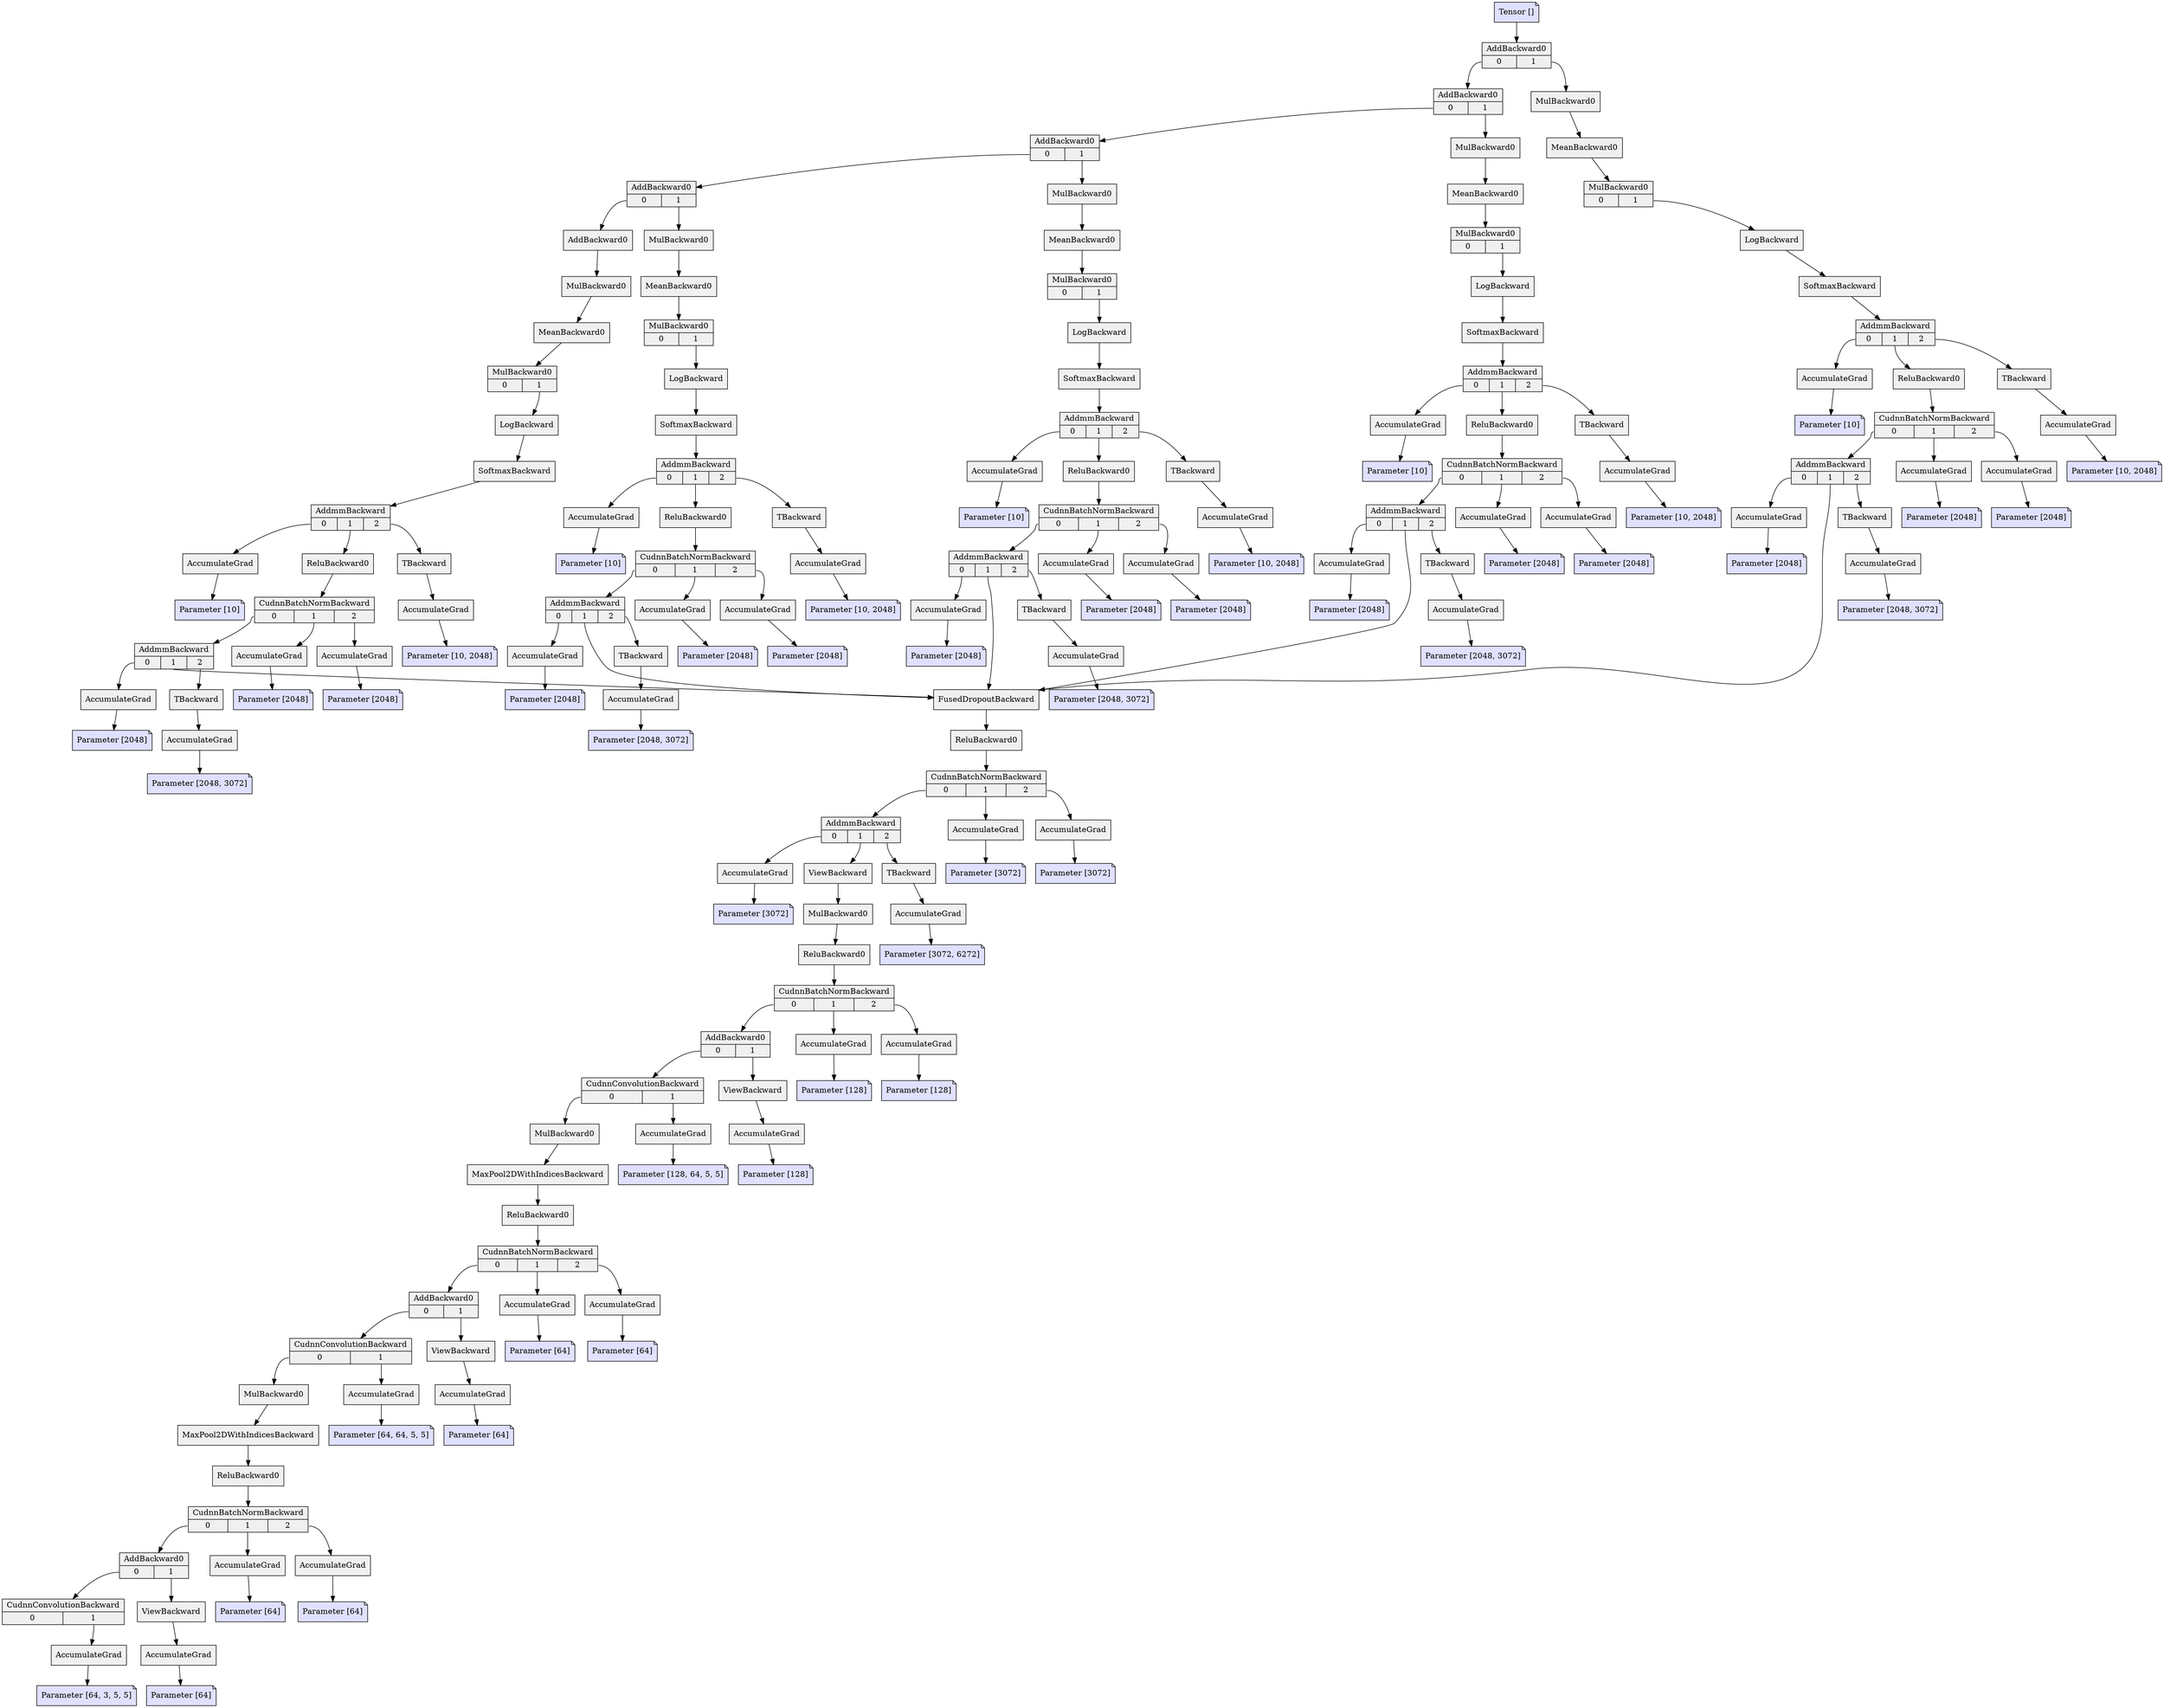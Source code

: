digraph{
  1 [shape=note,style=filled, fillcolor="#e0e0ff",label="Tensor []"]
  2 [shape=record,style=filled, fillcolor="#f0f0f0",label="{ AddBackward0 | { <output0> 0 | <output1> 1 }  }"]
  3 [shape=record,style=filled, fillcolor="#f0f0f0",label="{ AddBackward0 | { <output0> 0 | <output1> 1 }  }"]
  4 [shape=record,style=filled, fillcolor="#f0f0f0",label="{ AddBackward0 | { <output0> 0 | <output1> 1 }  }"]
  5 [shape=record,style=filled, fillcolor="#f0f0f0",label="{ AddBackward0 | { <output0> 0 | <output1> 1 }  }"]
  6 [shape=record,style=filled, fillcolor="#f0f0f0",label="{ AddBackward0 }"]
  7 [shape=record,style=filled, fillcolor="#f0f0f0",label="{ MulBackward0 }"]
  8 [shape=record,style=filled, fillcolor="#f0f0f0",label="{ MeanBackward0 }"]
  9 [shape=record,style=filled, fillcolor="#f0f0f0",label="{ MulBackward0 | { <output0> 0 | <output1> 1 }  }"]
  10 [shape=record,style=filled, fillcolor="#f0f0f0",label="{ LogBackward }"]
  11 [shape=record,style=filled, fillcolor="#f0f0f0",label="{ SoftmaxBackward }"]
  12 [shape=record,style=filled, fillcolor="#f0f0f0",label="{ AddmmBackward | { <output0> 0 | <output1> 1 | <output2> 2 }  }"]
  13 [shape=record,style=filled, fillcolor="#f0f0f0",label="{ AccumulateGrad }"]
  14 [shape=note,style=filled, fillcolor="#e0e0ff",label="Parameter [10]"]
  15 [shape=record,style=filled, fillcolor="#f0f0f0",label="{ ReluBackward0 }"]
  16 [shape=record,style=filled, fillcolor="#f0f0f0",label="{ CudnnBatchNormBackward | { <output0> 0 | <output1> 1 | <output2> 2 }  }"]
  17 [shape=record,style=filled, fillcolor="#f0f0f0",label="{ AddmmBackward | { <output0> 0 | <output1> 1 | <output2> 2 }  }"]
  18 [shape=record,style=filled, fillcolor="#f0f0f0",label="{ AccumulateGrad }"]
  19 [shape=note,style=filled, fillcolor="#e0e0ff",label="Parameter [2048]"]
  20 [shape=record,style=filled, fillcolor="#f0f0f0",label="{ FusedDropoutBackward }"]
  21 [shape=record,style=filled, fillcolor="#f0f0f0",label="{ ReluBackward0 }"]
  22 [shape=record,style=filled, fillcolor="#f0f0f0",label="{ CudnnBatchNormBackward | { <output0> 0 | <output1> 1 | <output2> 2 }  }"]
  23 [shape=record,style=filled, fillcolor="#f0f0f0",label="{ AddmmBackward | { <output0> 0 | <output1> 1 | <output2> 2 }  }"]
  24 [shape=record,style=filled, fillcolor="#f0f0f0",label="{ AccumulateGrad }"]
  25 [shape=note,style=filled, fillcolor="#e0e0ff",label="Parameter [3072]"]
  26 [shape=record,style=filled, fillcolor="#f0f0f0",label="{ ViewBackward }"]
  27 [shape=record,style=filled, fillcolor="#f0f0f0",label="{ MulBackward0 }"]
  28 [shape=record,style=filled, fillcolor="#f0f0f0",label="{ ReluBackward0 }"]
  29 [shape=record,style=filled, fillcolor="#f0f0f0",label="{ CudnnBatchNormBackward | { <output0> 0 | <output1> 1 | <output2> 2 }  }"]
  30 [shape=record,style=filled, fillcolor="#f0f0f0",label="{ AddBackward0 | { <output0> 0 | <output1> 1 }  }"]
  31 [shape=record,style=filled, fillcolor="#f0f0f0",label="{ CudnnConvolutionBackward | { <output0> 0 | <output1> 1 }  }"]
  32 [shape=record,style=filled, fillcolor="#f0f0f0",label="{ MulBackward0 }"]
  33 [shape=record,style=filled, fillcolor="#f0f0f0",label="{ MaxPool2DWithIndicesBackward }"]
  34 [shape=record,style=filled, fillcolor="#f0f0f0",label="{ ReluBackward0 }"]
  35 [shape=record,style=filled, fillcolor="#f0f0f0",label="{ CudnnBatchNormBackward | { <output0> 0 | <output1> 1 | <output2> 2 }  }"]
  36 [shape=record,style=filled, fillcolor="#f0f0f0",label="{ AddBackward0 | { <output0> 0 | <output1> 1 }  }"]
  37 [shape=record,style=filled, fillcolor="#f0f0f0",label="{ CudnnConvolutionBackward | { <output0> 0 | <output1> 1 }  }"]
  38 [shape=record,style=filled, fillcolor="#f0f0f0",label="{ MulBackward0 }"]
  39 [shape=record,style=filled, fillcolor="#f0f0f0",label="{ MaxPool2DWithIndicesBackward }"]
  40 [shape=record,style=filled, fillcolor="#f0f0f0",label="{ ReluBackward0 }"]
  41 [shape=record,style=filled, fillcolor="#f0f0f0",label="{ CudnnBatchNormBackward | { <output0> 0 | <output1> 1 | <output2> 2 }  }"]
  42 [shape=record,style=filled, fillcolor="#f0f0f0",label="{ AddBackward0 | { <output0> 0 | <output1> 1 }  }"]
  43 [shape=record,style=filled, fillcolor="#f0f0f0",label="{ CudnnConvolutionBackward | { <output0> 0 | <output1> 1 }  }"]
  44 [shape=record,style=filled, fillcolor="#f0f0f0",label="{ AccumulateGrad }"]
  45 [shape=note,style=filled, fillcolor="#e0e0ff",label="Parameter [64, 3, 5, 5]"]
  46 [shape=record,style=filled, fillcolor="#f0f0f0",label="{ ViewBackward }"]
  47 [shape=record,style=filled, fillcolor="#f0f0f0",label="{ AccumulateGrad }"]
  48 [shape=note,style=filled, fillcolor="#e0e0ff",label="Parameter [64]"]
  49 [shape=record,style=filled, fillcolor="#f0f0f0",label="{ AccumulateGrad }"]
  50 [shape=note,style=filled, fillcolor="#e0e0ff",label="Parameter [64]"]
  51 [shape=record,style=filled, fillcolor="#f0f0f0",label="{ AccumulateGrad }"]
  52 [shape=note,style=filled, fillcolor="#e0e0ff",label="Parameter [64]"]
  53 [shape=record,style=filled, fillcolor="#f0f0f0",label="{ AccumulateGrad }"]
  54 [shape=note,style=filled, fillcolor="#e0e0ff",label="Parameter [64, 64, 5, 5]"]
  55 [shape=record,style=filled, fillcolor="#f0f0f0",label="{ ViewBackward }"]
  56 [shape=record,style=filled, fillcolor="#f0f0f0",label="{ AccumulateGrad }"]
  57 [shape=note,style=filled, fillcolor="#e0e0ff",label="Parameter [64]"]
  58 [shape=record,style=filled, fillcolor="#f0f0f0",label="{ AccumulateGrad }"]
  59 [shape=note,style=filled, fillcolor="#e0e0ff",label="Parameter [64]"]
  60 [shape=record,style=filled, fillcolor="#f0f0f0",label="{ AccumulateGrad }"]
  61 [shape=note,style=filled, fillcolor="#e0e0ff",label="Parameter [64]"]
  62 [shape=record,style=filled, fillcolor="#f0f0f0",label="{ AccumulateGrad }"]
  63 [shape=note,style=filled, fillcolor="#e0e0ff",label="Parameter [128, 64, 5, 5]"]
  64 [shape=record,style=filled, fillcolor="#f0f0f0",label="{ ViewBackward }"]
  65 [shape=record,style=filled, fillcolor="#f0f0f0",label="{ AccumulateGrad }"]
  66 [shape=note,style=filled, fillcolor="#e0e0ff",label="Parameter [128]"]
  67 [shape=record,style=filled, fillcolor="#f0f0f0",label="{ AccumulateGrad }"]
  68 [shape=note,style=filled, fillcolor="#e0e0ff",label="Parameter [128]"]
  69 [shape=record,style=filled, fillcolor="#f0f0f0",label="{ AccumulateGrad }"]
  70 [shape=note,style=filled, fillcolor="#e0e0ff",label="Parameter [128]"]
  71 [shape=record,style=filled, fillcolor="#f0f0f0",label="{ TBackward }"]
  72 [shape=record,style=filled, fillcolor="#f0f0f0",label="{ AccumulateGrad }"]
  73 [shape=note,style=filled, fillcolor="#e0e0ff",label="Parameter [3072, 6272]"]
  74 [shape=record,style=filled, fillcolor="#f0f0f0",label="{ AccumulateGrad }"]
  75 [shape=note,style=filled, fillcolor="#e0e0ff",label="Parameter [3072]"]
  76 [shape=record,style=filled, fillcolor="#f0f0f0",label="{ AccumulateGrad }"]
  77 [shape=note,style=filled, fillcolor="#e0e0ff",label="Parameter [3072]"]
  78 [shape=record,style=filled, fillcolor="#f0f0f0",label="{ TBackward }"]
  79 [shape=record,style=filled, fillcolor="#f0f0f0",label="{ AccumulateGrad }"]
  80 [shape=note,style=filled, fillcolor="#e0e0ff",label="Parameter [2048, 3072]"]
  81 [shape=record,style=filled, fillcolor="#f0f0f0",label="{ AccumulateGrad }"]
  82 [shape=note,style=filled, fillcolor="#e0e0ff",label="Parameter [2048]"]
  83 [shape=record,style=filled, fillcolor="#f0f0f0",label="{ AccumulateGrad }"]
  84 [shape=note,style=filled, fillcolor="#e0e0ff",label="Parameter [2048]"]
  85 [shape=record,style=filled, fillcolor="#f0f0f0",label="{ TBackward }"]
  86 [shape=record,style=filled, fillcolor="#f0f0f0",label="{ AccumulateGrad }"]
  87 [shape=note,style=filled, fillcolor="#e0e0ff",label="Parameter [10, 2048]"]
  88 [shape=record,style=filled, fillcolor="#f0f0f0",label="{ MulBackward0 }"]
  89 [shape=record,style=filled, fillcolor="#f0f0f0",label="{ MeanBackward0 }"]
  90 [shape=record,style=filled, fillcolor="#f0f0f0",label="{ MulBackward0 | { <output0> 0 | <output1> 1 }  }"]
  91 [shape=record,style=filled, fillcolor="#f0f0f0",label="{ LogBackward }"]
  92 [shape=record,style=filled, fillcolor="#f0f0f0",label="{ SoftmaxBackward }"]
  93 [shape=record,style=filled, fillcolor="#f0f0f0",label="{ AddmmBackward | { <output0> 0 | <output1> 1 | <output2> 2 }  }"]
  94 [shape=record,style=filled, fillcolor="#f0f0f0",label="{ AccumulateGrad }"]
  95 [shape=note,style=filled, fillcolor="#e0e0ff",label="Parameter [10]"]
  96 [shape=record,style=filled, fillcolor="#f0f0f0",label="{ ReluBackward0 }"]
  97 [shape=record,style=filled, fillcolor="#f0f0f0",label="{ CudnnBatchNormBackward | { <output0> 0 | <output1> 1 | <output2> 2 }  }"]
  98 [shape=record,style=filled, fillcolor="#f0f0f0",label="{ AddmmBackward | { <output0> 0 | <output1> 1 | <output2> 2 }  }"]
  99 [shape=record,style=filled, fillcolor="#f0f0f0",label="{ AccumulateGrad }"]
  100 [shape=note,style=filled, fillcolor="#e0e0ff",label="Parameter [2048]"]
  101 [shape=record,style=filled, fillcolor="#f0f0f0",label="{ TBackward }"]
  102 [shape=record,style=filled, fillcolor="#f0f0f0",label="{ AccumulateGrad }"]
  103 [shape=note,style=filled, fillcolor="#e0e0ff",label="Parameter [2048, 3072]"]
  104 [shape=record,style=filled, fillcolor="#f0f0f0",label="{ AccumulateGrad }"]
  105 [shape=note,style=filled, fillcolor="#e0e0ff",label="Parameter [2048]"]
  106 [shape=record,style=filled, fillcolor="#f0f0f0",label="{ AccumulateGrad }"]
  107 [shape=note,style=filled, fillcolor="#e0e0ff",label="Parameter [2048]"]
  108 [shape=record,style=filled, fillcolor="#f0f0f0",label="{ TBackward }"]
  109 [shape=record,style=filled, fillcolor="#f0f0f0",label="{ AccumulateGrad }"]
  110 [shape=note,style=filled, fillcolor="#e0e0ff",label="Parameter [10, 2048]"]
  111 [shape=record,style=filled, fillcolor="#f0f0f0",label="{ MulBackward0 }"]
  112 [shape=record,style=filled, fillcolor="#f0f0f0",label="{ MeanBackward0 }"]
  113 [shape=record,style=filled, fillcolor="#f0f0f0",label="{ MulBackward0 | { <output0> 0 | <output1> 1 }  }"]
  114 [shape=record,style=filled, fillcolor="#f0f0f0",label="{ LogBackward }"]
  115 [shape=record,style=filled, fillcolor="#f0f0f0",label="{ SoftmaxBackward }"]
  116 [shape=record,style=filled, fillcolor="#f0f0f0",label="{ AddmmBackward | { <output0> 0 | <output1> 1 | <output2> 2 }  }"]
  117 [shape=record,style=filled, fillcolor="#f0f0f0",label="{ AccumulateGrad }"]
  118 [shape=note,style=filled, fillcolor="#e0e0ff",label="Parameter [10]"]
  119 [shape=record,style=filled, fillcolor="#f0f0f0",label="{ ReluBackward0 }"]
  120 [shape=record,style=filled, fillcolor="#f0f0f0",label="{ CudnnBatchNormBackward | { <output0> 0 | <output1> 1 | <output2> 2 }  }"]
  121 [shape=record,style=filled, fillcolor="#f0f0f0",label="{ AddmmBackward | { <output0> 0 | <output1> 1 | <output2> 2 }  }"]
  122 [shape=record,style=filled, fillcolor="#f0f0f0",label="{ AccumulateGrad }"]
  123 [shape=note,style=filled, fillcolor="#e0e0ff",label="Parameter [2048]"]
  124 [shape=record,style=filled, fillcolor="#f0f0f0",label="{ TBackward }"]
  125 [shape=record,style=filled, fillcolor="#f0f0f0",label="{ AccumulateGrad }"]
  126 [shape=note,style=filled, fillcolor="#e0e0ff",label="Parameter [2048, 3072]"]
  127 [shape=record,style=filled, fillcolor="#f0f0f0",label="{ AccumulateGrad }"]
  128 [shape=note,style=filled, fillcolor="#e0e0ff",label="Parameter [2048]"]
  129 [shape=record,style=filled, fillcolor="#f0f0f0",label="{ AccumulateGrad }"]
  130 [shape=note,style=filled, fillcolor="#e0e0ff",label="Parameter [2048]"]
  131 [shape=record,style=filled, fillcolor="#f0f0f0",label="{ TBackward }"]
  132 [shape=record,style=filled, fillcolor="#f0f0f0",label="{ AccumulateGrad }"]
  133 [shape=note,style=filled, fillcolor="#e0e0ff",label="Parameter [10, 2048]"]
  134 [shape=record,style=filled, fillcolor="#f0f0f0",label="{ MulBackward0 }"]
  135 [shape=record,style=filled, fillcolor="#f0f0f0",label="{ MeanBackward0 }"]
  136 [shape=record,style=filled, fillcolor="#f0f0f0",label="{ MulBackward0 | { <output0> 0 | <output1> 1 }  }"]
  137 [shape=record,style=filled, fillcolor="#f0f0f0",label="{ LogBackward }"]
  138 [shape=record,style=filled, fillcolor="#f0f0f0",label="{ SoftmaxBackward }"]
  139 [shape=record,style=filled, fillcolor="#f0f0f0",label="{ AddmmBackward | { <output0> 0 | <output1> 1 | <output2> 2 }  }"]
  140 [shape=record,style=filled, fillcolor="#f0f0f0",label="{ AccumulateGrad }"]
  141 [shape=note,style=filled, fillcolor="#e0e0ff",label="Parameter [10]"]
  142 [shape=record,style=filled, fillcolor="#f0f0f0",label="{ ReluBackward0 }"]
  143 [shape=record,style=filled, fillcolor="#f0f0f0",label="{ CudnnBatchNormBackward | { <output0> 0 | <output1> 1 | <output2> 2 }  }"]
  144 [shape=record,style=filled, fillcolor="#f0f0f0",label="{ AddmmBackward | { <output0> 0 | <output1> 1 | <output2> 2 }  }"]
  145 [shape=record,style=filled, fillcolor="#f0f0f0",label="{ AccumulateGrad }"]
  146 [shape=note,style=filled, fillcolor="#e0e0ff",label="Parameter [2048]"]
  147 [shape=record,style=filled, fillcolor="#f0f0f0",label="{ TBackward }"]
  148 [shape=record,style=filled, fillcolor="#f0f0f0",label="{ AccumulateGrad }"]
  149 [shape=note,style=filled, fillcolor="#e0e0ff",label="Parameter [2048, 3072]"]
  150 [shape=record,style=filled, fillcolor="#f0f0f0",label="{ AccumulateGrad }"]
  151 [shape=note,style=filled, fillcolor="#e0e0ff",label="Parameter [2048]"]
  152 [shape=record,style=filled, fillcolor="#f0f0f0",label="{ AccumulateGrad }"]
  153 [shape=note,style=filled, fillcolor="#e0e0ff",label="Parameter [2048]"]
  154 [shape=record,style=filled, fillcolor="#f0f0f0",label="{ TBackward }"]
  155 [shape=record,style=filled, fillcolor="#f0f0f0",label="{ AccumulateGrad }"]
  156 [shape=note,style=filled, fillcolor="#e0e0ff",label="Parameter [10, 2048]"]
  157 [shape=record,style=filled, fillcolor="#f0f0f0",label="{ MulBackward0 }"]
  158 [shape=record,style=filled, fillcolor="#f0f0f0",label="{ MeanBackward0 }"]
  159 [shape=record,style=filled, fillcolor="#f0f0f0",label="{ MulBackward0 | { <output0> 0 | <output1> 1 }  }"]
  160 [shape=record,style=filled, fillcolor="#f0f0f0",label="{ LogBackward }"]
  161 [shape=record,style=filled, fillcolor="#f0f0f0",label="{ SoftmaxBackward }"]
  162 [shape=record,style=filled, fillcolor="#f0f0f0",label="{ AddmmBackward | { <output0> 0 | <output1> 1 | <output2> 2 }  }"]
  163 [shape=record,style=filled, fillcolor="#f0f0f0",label="{ AccumulateGrad }"]
  164 [shape=note,style=filled, fillcolor="#e0e0ff",label="Parameter [10]"]
  165 [shape=record,style=filled, fillcolor="#f0f0f0",label="{ ReluBackward0 }"]
  166 [shape=record,style=filled, fillcolor="#f0f0f0",label="{ CudnnBatchNormBackward | { <output0> 0 | <output1> 1 | <output2> 2 }  }"]
  167 [shape=record,style=filled, fillcolor="#f0f0f0",label="{ AddmmBackward | { <output0> 0 | <output1> 1 | <output2> 2 }  }"]
  168 [shape=record,style=filled, fillcolor="#f0f0f0",label="{ AccumulateGrad }"]
  169 [shape=note,style=filled, fillcolor="#e0e0ff",label="Parameter [2048]"]
  170 [shape=record,style=filled, fillcolor="#f0f0f0",label="{ TBackward }"]
  171 [shape=record,style=filled, fillcolor="#f0f0f0",label="{ AccumulateGrad }"]
  172 [shape=note,style=filled, fillcolor="#e0e0ff",label="Parameter [2048, 3072]"]
  173 [shape=record,style=filled, fillcolor="#f0f0f0",label="{ AccumulateGrad }"]
  174 [shape=note,style=filled, fillcolor="#e0e0ff",label="Parameter [2048]"]
  175 [shape=record,style=filled, fillcolor="#f0f0f0",label="{ AccumulateGrad }"]
  176 [shape=note,style=filled, fillcolor="#e0e0ff",label="Parameter [2048]"]
  177 [shape=record,style=filled, fillcolor="#f0f0f0",label="{ TBackward }"]
  178 [shape=record,style=filled, fillcolor="#f0f0f0",label="{ AccumulateGrad }"]
  179 [shape=note,style=filled, fillcolor="#e0e0ff",label="Parameter [10, 2048]"]
  13 -> 14
  12:output0 -> 13
  18 -> 19
  17:output0 -> 18
  24 -> 25
  23:output0 -> 24
  44 -> 45
  43:output1 -> 44
  42:output0 -> 43
  47 -> 48
  46 -> 47
  42:output1 -> 46
  41:output0 -> 42
  49 -> 50
  41:output1 -> 49
  51 -> 52
  41:output2 -> 51
  40 -> 41
  39 -> 40
  38 -> 39
  37:output0 -> 38
  53 -> 54
  37:output1 -> 53
  36:output0 -> 37
  56 -> 57
  55 -> 56
  36:output1 -> 55
  35:output0 -> 36
  58 -> 59
  35:output1 -> 58
  60 -> 61
  35:output2 -> 60
  34 -> 35
  33 -> 34
  32 -> 33
  31:output0 -> 32
  62 -> 63
  31:output1 -> 62
  30:output0 -> 31
  65 -> 66
  64 -> 65
  30:output1 -> 64
  29:output0 -> 30
  67 -> 68
  29:output1 -> 67
  69 -> 70
  29:output2 -> 69
  28 -> 29
  27 -> 28
  26 -> 27
  23:output1 -> 26
  72 -> 73
  71 -> 72
  23:output2 -> 71
  22:output0 -> 23
  74 -> 75
  22:output1 -> 74
  76 -> 77
  22:output2 -> 76
  21 -> 22
  20 -> 21
  17:output1 -> 20
  79 -> 80
  78 -> 79
  17:output2 -> 78
  16:output0 -> 17
  81 -> 82
  16:output1 -> 81
  83 -> 84
  16:output2 -> 83
  15 -> 16
  12:output1 -> 15
  86 -> 87
  85 -> 86
  12:output2 -> 85
  11 -> 12
  10 -> 11
  9:output1 -> 10
  8 -> 9
  7 -> 8
  6 -> 7
  5:output0 -> 6
  94 -> 95
  93:output0 -> 94
  99 -> 100
  98:output0 -> 99
  98:output1 -> 20
  102 -> 103
  101 -> 102
  98:output2 -> 101
  97:output0 -> 98
  104 -> 105
  97:output1 -> 104
  106 -> 107
  97:output2 -> 106
  96 -> 97
  93:output1 -> 96
  109 -> 110
  108 -> 109
  93:output2 -> 108
  92 -> 93
  91 -> 92
  90:output1 -> 91
  89 -> 90
  88 -> 89
  5:output1 -> 88
  4:output0 -> 5
  117 -> 118
  116:output0 -> 117
  122 -> 123
  121:output0 -> 122
  121:output1 -> 20
  125 -> 126
  124 -> 125
  121:output2 -> 124
  120:output0 -> 121
  127 -> 128
  120:output1 -> 127
  129 -> 130
  120:output2 -> 129
  119 -> 120
  116:output1 -> 119
  132 -> 133
  131 -> 132
  116:output2 -> 131
  115 -> 116
  114 -> 115
  113:output1 -> 114
  112 -> 113
  111 -> 112
  4:output1 -> 111
  3:output0 -> 4
  140 -> 141
  139:output0 -> 140
  145 -> 146
  144:output0 -> 145
  144:output1 -> 20
  148 -> 149
  147 -> 148
  144:output2 -> 147
  143:output0 -> 144
  150 -> 151
  143:output1 -> 150
  152 -> 153
  143:output2 -> 152
  142 -> 143
  139:output1 -> 142
  155 -> 156
  154 -> 155
  139:output2 -> 154
  138 -> 139
  137 -> 138
  136:output1 -> 137
  135 -> 136
  134 -> 135
  3:output1 -> 134
  2:output0 -> 3
  163 -> 164
  162:output0 -> 163
  168 -> 169
  167:output0 -> 168
  167:output1 -> 20
  171 -> 172
  170 -> 171
  167:output2 -> 170
  166:output0 -> 167
  173 -> 174
  166:output1 -> 173
  175 -> 176
  166:output2 -> 175
  165 -> 166
  162:output1 -> 165
  178 -> 179
  177 -> 178
  162:output2 -> 177
  161 -> 162
  160 -> 161
  159:output1 -> 160
  158 -> 159
  157 -> 158
  2:output1 -> 157
  1 -> 2
}
